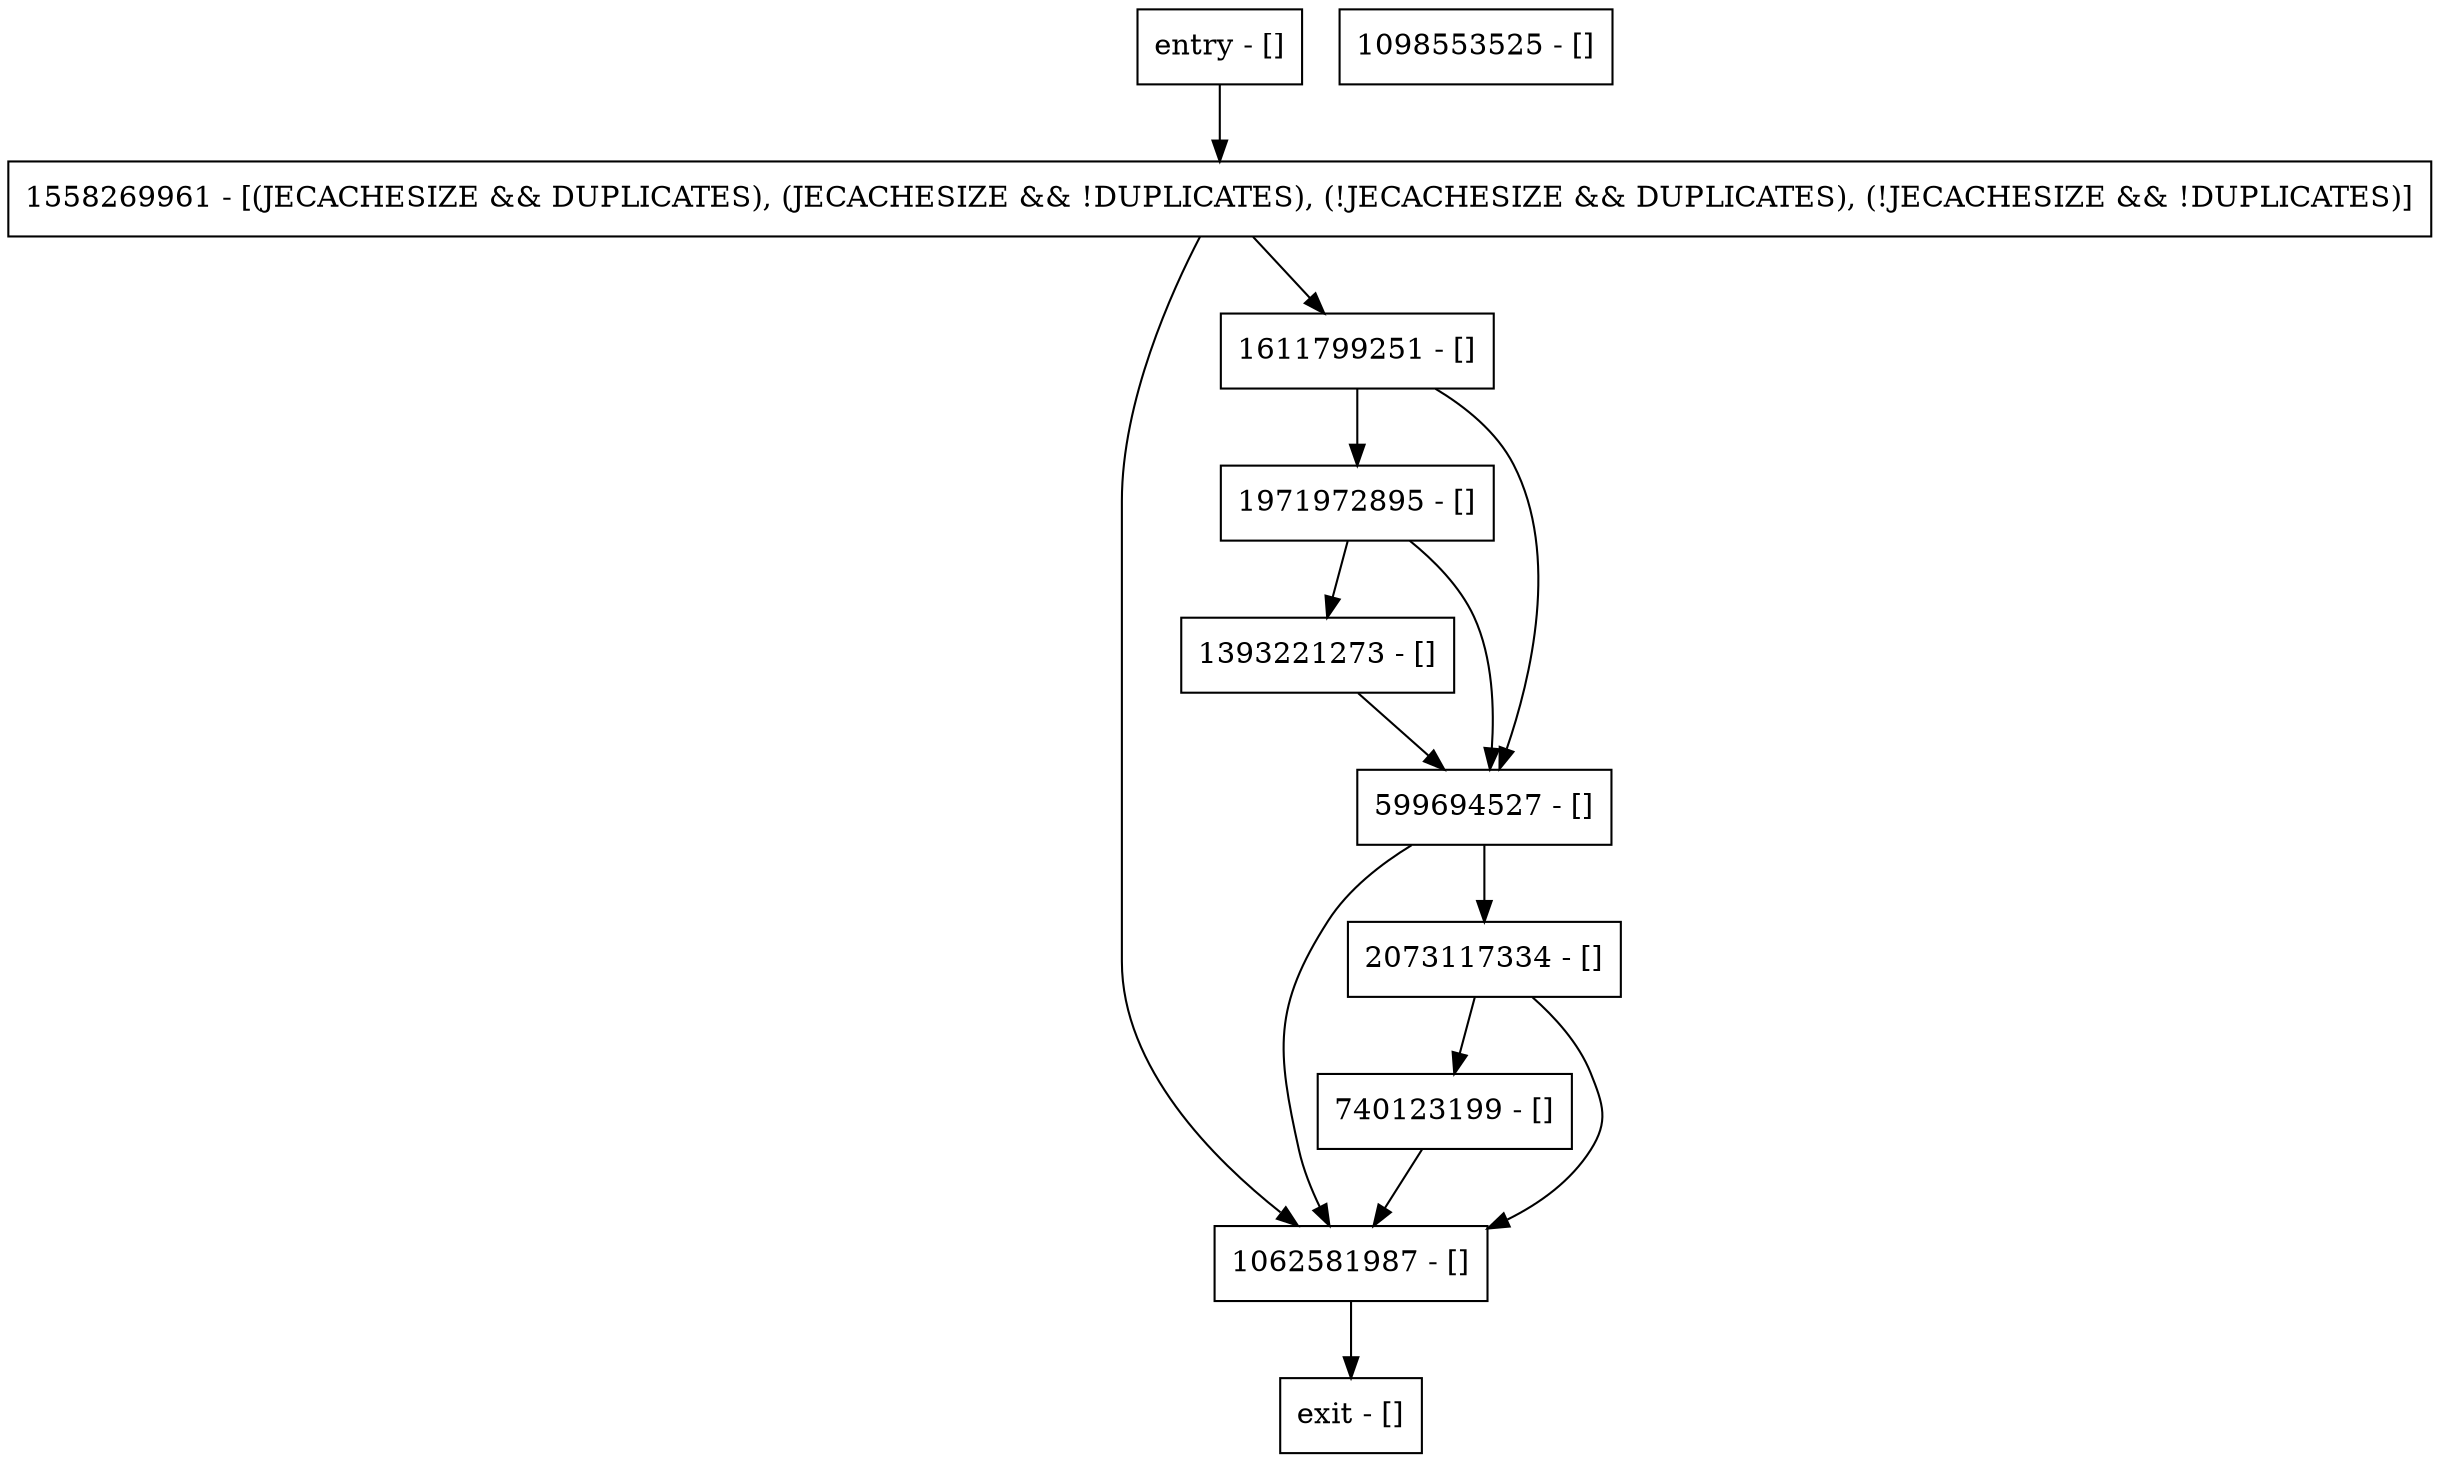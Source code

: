 digraph handleClosed {
node [shape=record];
740123199 [label="740123199 - []"];
entry [label="entry - []"];
exit [label="exit - []"];
1062581987 [label="1062581987 - []"];
1971972895 [label="1971972895 - []"];
1393221273 [label="1393221273 - []"];
2073117334 [label="2073117334 - []"];
1098553525 [label="1098553525 - []"];
1558269961 [label="1558269961 - [(JECACHESIZE && DUPLICATES), (JECACHESIZE && !DUPLICATES), (!JECACHESIZE && DUPLICATES), (!JECACHESIZE && !DUPLICATES)]"];
599694527 [label="599694527 - []"];
1611799251 [label="1611799251 - []"];
entry;
exit;
740123199 -> 1062581987;
entry -> 1558269961;
1062581987 -> exit;
1971972895 -> 1393221273;
1971972895 -> 599694527;
1393221273 -> 599694527;
2073117334 -> 740123199;
2073117334 -> 1062581987;
1558269961 -> 1062581987;
1558269961 -> 1611799251;
599694527 -> 2073117334;
599694527 -> 1062581987;
1611799251 -> 1971972895;
1611799251 -> 599694527;
}
